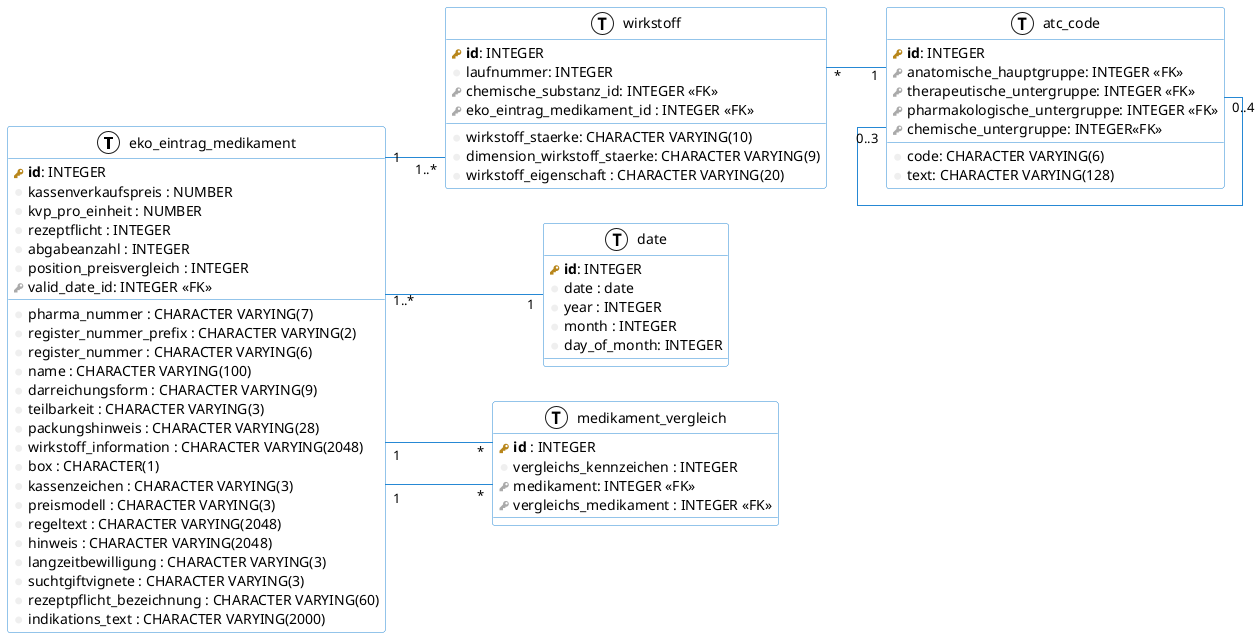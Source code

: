 @startuml
left to right direction
skinparam roundcorner 5
skinparam linetype ortho
skinparam shadowing false
skinparam handwritten false
skinparam class {
    BackgroundColor white
    ArrowColor #2688d4
    BorderColor #2688d4
}


!define primary_key(x) <b><color:#b8861b><&key></color> x</b>
!define foreign_key(x) <color:#aaaaaa><&key></color> x
!define column(x) <color:#efefef><&media-record></color> x
!define table(x) entity x << (T, white) >>


table( eko_eintrag_medikament ) {
  primary_key( id ): INTEGER
  column( pharma_nummer ) : CHARACTER VARYING(7)
  column( register_nummer_prefix ) : CHARACTER VARYING(2)
  column( register_nummer ) : CHARACTER VARYING(6)
  column( name ) : CHARACTER VARYING(100)
  column( darreichungsform ) : CHARACTER VARYING(9)
  column( teilbarkeit ) : CHARACTER VARYING(3)
  column( packungshinweis ) : CHARACTER VARYING(28)
  column( wirkstoff_information ) : CHARACTER VARYING(2048)
  column( box ) : CHARACTER(1)
  column( kassenzeichen ) : CHARACTER VARYING(3)
  column( kassenverkaufspreis ) : NUMBER
  column( kvp_pro_einheit ) : NUMBER
  column( preismodell ) : CHARACTER VARYING(3)
  column( regeltext ) : CHARACTER VARYING(2048)
  column( hinweis ) : CHARACTER VARYING(2048)
  column( langzeitbewilligung ) : CHARACTER VARYING(3)
  column( suchtgiftvignete ) : CHARACTER VARYING(3)
  column( rezeptflicht ) : INTEGER
  column( rezeptpflicht_bezeichnung) : CHARACTER VARYING(60)
  column( abgabeanzahl ) : INTEGER
  column( position_preisvergleich) : INTEGER
  column( indikations_text) : CHARACTER VARYING(2000)
  foreign_key( valid_date_id ): INTEGER <<FK>>
}

table( atc_code ){
 primary_key(id): INTEGER
 column(code): CHARACTER VARYING(6)
 column(text): CHARACTER VARYING(128)
 foreign_key(anatomische_hauptgruppe): INTEGER <<FK>>
 foreign_key(therapeutische_untergruppe): INTEGER <<FK>>
 foreign_key(pharmakologische_untergruppe): INTEGER <<FK>>
 foreign_key(chemische_untergruppe): INTEGER<<FK>>
}

table( wirkstoff ){
	primary_key( id ): INTEGER
	column( laufnummer ): INTEGER
	column( wirkstoff_staerke ): CHARACTER VARYING(10)
	column( dimension_wirkstoff_staerke ): CHARACTER VARYING(9)
	column( wirkstoff_eigenschaft ) : CHARACTER VARYING(20)
	foreign_key( chemische_substanz_id ): INTEGER <<FK>>
	foreign_key( eko_eintrag_medikament_id ) : INTEGER <<FK>>
}

table(date){
	primary_key( id ): INTEGER
	column( date ) : date
	column( year ) : INTEGER
	column( month ) : INTEGER
	column( day_of_month): INTEGER
}

table(medikament_vergleich){
	primary_key( id ) : INTEGER
	column( vergleichs_kennzeichen ) : INTEGER
    foreign_key(medikament): INTEGER <<FK>>
	foreign_key( vergleichs_medikament ) : INTEGER <<FK>>
}

eko_eintrag_medikament "1" -- "1..*" wirkstoff
wirkstoff "*" -- "1" atc_code
eko_eintrag_medikament "1..*" -- "1" date
eko_eintrag_medikament "1" -- "*" medikament_vergleich
medikament_vergleich "*" -- "1" eko_eintrag_medikament
atc_code "0..3" -- "0..4" atc_code

@enduml